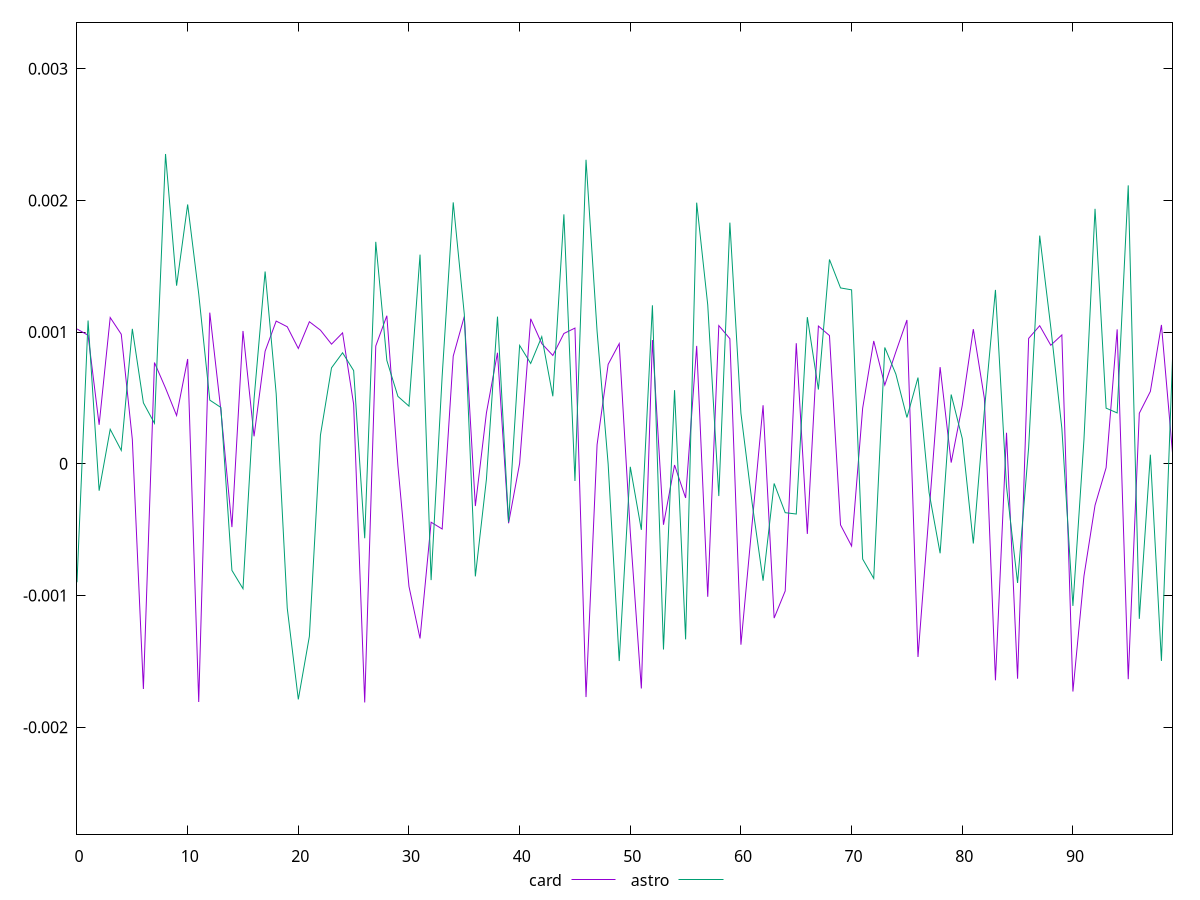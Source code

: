 reset

$card <<EOF
0 0.001024054023607185
1 0.0009759821542895009
2 0.0002960584763348706
3 0.0011106872781903808
4 0.0009838015428916547
5 0.00018482455207420313
6 -0.0017098659746205501
7 0.0007687994490832573
8 0.0005747182029261722
9 0.00036684426249357084
10 0.0007958395550533126
11 -0.0018085441945549507
12 0.001147756989199511
13 0.0004070769167973776
14 -0.000480546580590524
15 0.0010087461768167939
16 0.00020876444881397503
17 0.0008549346125146407
18 0.0010837763554047918
19 0.0010407164523560165
20 0.0008757071807234506
21 0.0010786892979698203
22 0.0010148456262300764
23 0.0009084628735262001
24 0.000994189104734966
25 0.00045177115937808376
26 -0.001811864040967348
27 0.0008945879566579218
28 0.0011243927587587354
29 -0.00001451149863528206
30 -0.0009308739418435908
31 -0.0013262002643710635
32 -0.00044352474895002493
33 -0.0004949189859290049
34 0.0008177529232749503
35 0.0011180909534541038
36 -0.0003207409278670359
37 0.00038679262383411463
38 0.0008430827861398649
39 -0.0004513587304359745
40 0.000002999930566260911
41 0.0011012041819121743
42 0.0009130388799677425
43 0.0008226568266957834
44 0.0009894389516120982
45 0.0010305181614520154
46 -0.0017708988363365763
47 0.00014557820682612466
48 0.0007552124532915705
49 0.0009125734852523271
50 -0.0005190399303429738
51 -0.0017059082707263306
52 0.0009399239475031129
53 -0.00046283351662310677
54 -0.000009191574983807849
55 -0.00025900666582080457
56 0.0008951885213417
57 -0.0010096813289243833
58 0.001049449414833492
59 0.0009500824757405657
60 -0.0013733707511085157
62 0.00044457690995552415
63 -0.0011715213170342908
64 -0.000965655027025597
65 0.0009153418707024241
66 -0.0005324839361266487
67 0.0010460256508426247
68 0.0009737558689541182
69 -0.00046395982934363533
70 -0.0006244201669154181
71 0.0004223457595576352
72 0.0009328257023469289
73 0.0005980323643615005
74 0.0008500145777974478
75 0.0010919674481980612
76 -0.001466758122965328
77 -0.00037006885394705866
78 0.0007340877425954462
79 0.00000934255704127529
80 0.00044321531236642955
81 0.0010226109036304554
82 0.0004964849612244304
83 -0.00164394963848436
84 0.00023585292718510952
85 -0.0016316272914793206
86 0.0009523219322482735
87 0.0010485002183094727
88 0.0009001734003001138
89 0.0009785292263603418
90 -0.0017291330886846923
91 -0.000852021873072406
92 -0.0003149536911884715
93 -0.00002992404331881304
94 0.0010207462351771001
95 -0.0016353293708173677
96 0.0003837886039733951
97 0.0005495132061645424
98 0.0010545050593973148
99 0.0000840200257990864
EOF

$astro <<EOF
0 -0.0008994753865051128
1 0.001087927898178405
2 -0.00020410991897898656
3 0.00026204086045391906
4 0.0001015888533642581
5 0.0010244784143672442
6 0.0004628691688781261
7 0.00030766353781935737
8 0.002352390034064556
9 0.00135243803166396
10 0.001969019776657068
11 0.0012900345742627923
12 0.00048369381748360684
13 0.0004279234097260823
14 -0.0008092254730397928
15 -0.0009483513958275782
16 0.0004916992335366882
17 0.0014602656876432519
18 0.0005318064143062983
19 -0.001095991143827368
20 -0.0017887237190639547
21 -0.0013098649438437037
22 0.00021790866359055618
23 0.000728684162365518
24 0.000843011453022842
25 0.0007078413284008938
26 -0.0005650183004324694
27 0.0016854234657106848
28 0.0007849165644327594
29 0.0005121430663919018
30 0.0004377332712677483
31 0.0015883239298146489
32 -0.0008832049310450982
33 0.0006670685482272465
34 0.0019850671102431476
35 0.0011358444725359609
36 -0.0008548879649791018
37 -0.00011717011266072448
38 0.0011175500127238898
39 -0.00044237469526235533
40 0.0008989196911949124
41 0.0007619920631248727
42 0.0009653600042192745
43 0.0005126218246503577
44 0.0018940011243101576
45 -0.00013061434725492773
46 0.002308446158628871
47 0.0010055587208433984
48 -0.000002011053394114585
49 -0.001497465061796874
50 -0.000022644774336657473
51 -0.0005015300689860971
52 0.0012034154653021605
53 -0.0014100797688720538
54 0.0005591519743216972
55 -0.0013329969156207187
56 0.001982892008578109
57 0.001206335059883535
58 -0.0002448014801340187
59 0.0018315219874275764
60 0.00038395820699045136
61 -0.00029119843740433487
62 -0.0008877156415755596
63 -0.00014918759739165164
64 -0.00037101898044492287
65 -0.0003812976167269279
66 0.0011136321627916437
67 0.0005641442045893954
68 0.0015514632321517756
69 0.0013354621030659763
70 0.0013208947946107595
71 -0.000723168417709965
72 -0.0008702948660474244
73 0.0008834242569237318
74 0.000681357340851402
75 0.00035164136544129135
76 0.0006547757086931879
77 -0.00021758115303417377
78 -0.0006794038111708503
79 0.000526125775067119
80 0.00019217390001775367
81 -0.0006049493541203858
82 0.00040393082157378865
83 0.0013204953885794881
84 -0.00017322811508493826
85 -0.0009047484813333965
86 0.00012409259213444246
87 0.001732732368282399
88 0.0010373047848501779
89 0.0002699654974194964
90 -0.001078713399449457
91 0.00018510404090681942
92 0.0019361261033323115
93 0.00042256935610751205
94 0.0003863802690819458
95 0.002114480310896994
96 -0.0011772958495409936
97 0.00006906903879887836
98 -0.00149657558493147
99 0.0007954964196886687
EOF

set key outside below
set xrange [0:99]
set yrange [-0.0028118640409673483:0.003352390034064556]
set trange [-0.0028118640409673483:0.003352390034064556]
set terminal svg size 640, 520 enhanced background rgb 'white'
set output "reports/report_00030_2021-02-24T20-42-31.540Z/meta/pScore-difference/comparison/line/2_vs_3.svg"

plot $card title "card" with line, \
     $astro title "astro" with line

reset
